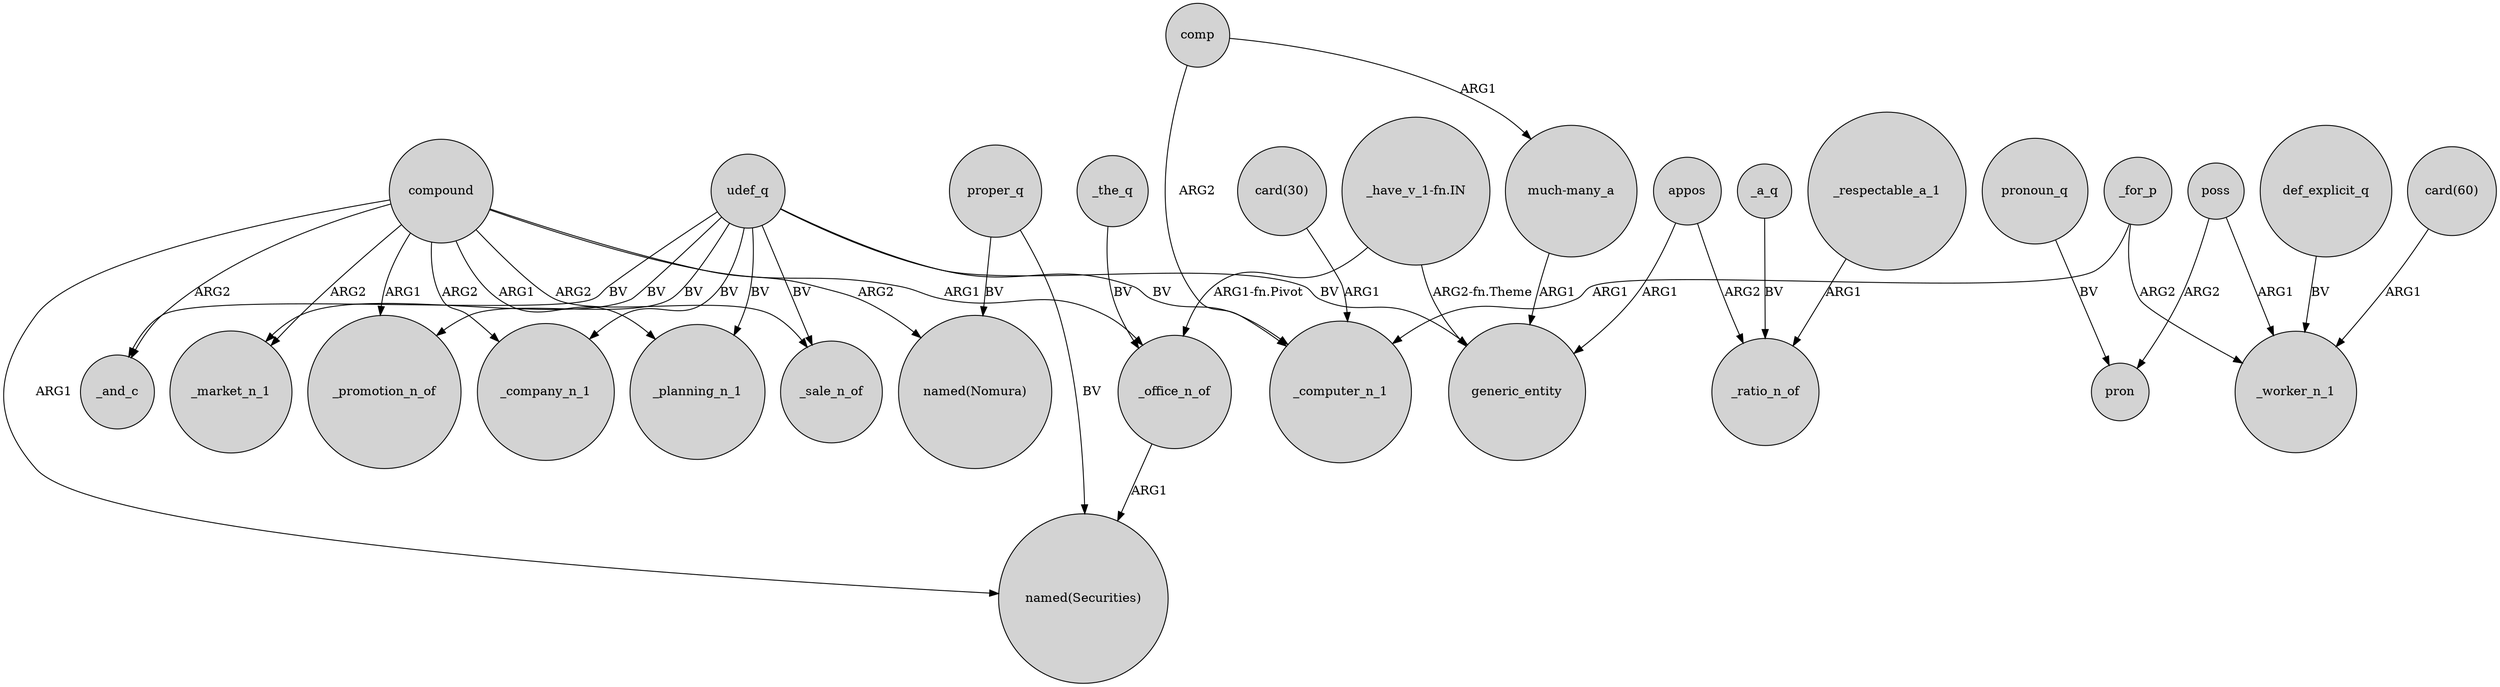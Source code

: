 digraph {
	node [shape=circle style=filled]
	compound -> _market_n_1 [label=ARG2]
	_office_n_of -> "named(Securities)" [label=ARG1]
	poss -> _worker_n_1 [label=ARG1]
	"card(30)" -> _computer_n_1 [label=ARG1]
	udef_q -> generic_entity [label=BV]
	poss -> pron [label=ARG2]
	comp -> _computer_n_1 [label=ARG2]
	"much-many_a" -> generic_entity [label=ARG1]
	compound -> _company_n_1 [label=ARG2]
	udef_q -> _planning_n_1 [label=BV]
	compound -> _office_n_of [label=ARG1]
	udef_q -> _market_n_1 [label=BV]
	compound -> _promotion_n_of [label=ARG1]
	udef_q -> _computer_n_1 [label=BV]
	_the_q -> _office_n_of [label=BV]
	compound -> _planning_n_1 [label=ARG1]
	appos -> generic_entity [label=ARG1]
	_a_q -> _ratio_n_of [label=BV]
	proper_q -> "named(Nomura)" [label=BV]
	"_have_v_1-fn.IN" -> generic_entity [label="ARG2-fn.Theme"]
	pronoun_q -> pron [label=BV]
	compound -> _and_c [label=ARG2]
	compound -> "named(Nomura)" [label=ARG2]
	compound -> _sale_n_of [label=ARG2]
	comp -> "much-many_a" [label=ARG1]
	"_have_v_1-fn.IN" -> _office_n_of [label="ARG1-fn.Pivot"]
	_for_p -> _worker_n_1 [label=ARG2]
	appos -> _ratio_n_of [label=ARG2]
	proper_q -> "named(Securities)" [label=BV]
	def_explicit_q -> _worker_n_1 [label=BV]
	udef_q -> _sale_n_of [label=BV]
	udef_q -> _promotion_n_of [label=BV]
	_respectable_a_1 -> _ratio_n_of [label=ARG1]
	udef_q -> _and_c [label=BV]
	udef_q -> _company_n_1 [label=BV]
	compound -> "named(Securities)" [label=ARG1]
	_for_p -> _computer_n_1 [label=ARG1]
	"card(60)" -> _worker_n_1 [label=ARG1]
}

